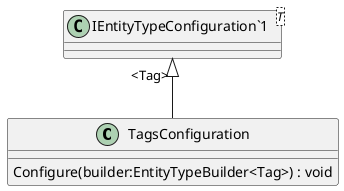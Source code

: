 @startuml
class TagsConfiguration {
    Configure(builder:EntityTypeBuilder<Tag>) : void
}
class "IEntityTypeConfiguration`1"<T> {
}
"IEntityTypeConfiguration`1" "<Tag>" <|-- TagsConfiguration
@enduml

